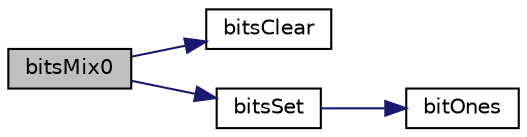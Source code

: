 digraph "bitsMix0"
{
  edge [fontname="Helvetica",fontsize="10",labelfontname="Helvetica",labelfontsize="10"];
  node [fontname="Helvetica",fontsize="10",shape=record];
  rankdir="LR";
  Node28 [label="bitsMix0",height=0.2,width=0.4,color="black", fillcolor="grey75", style="filled", fontcolor="black"];
  Node28 -> Node29 [color="midnightblue",fontsize="10",style="solid",fontname="Helvetica"];
  Node29 [label="bitsClear",height=0.2,width=0.4,color="black", fillcolor="white", style="filled",URL="$d6/d93/generic__util_8h.html#a28f124a035283e6dedc943cfa313569b"];
  Node28 -> Node30 [color="midnightblue",fontsize="10",style="solid",fontname="Helvetica"];
  Node30 [label="bitsSet",height=0.2,width=0.4,color="black", fillcolor="white", style="filled",URL="$d6/d93/generic__util_8h.html#ae359bbb261d1e7657dcb5199837fc9ce"];
  Node30 -> Node31 [color="midnightblue",fontsize="10",style="solid",fontname="Helvetica"];
  Node31 [label="bitOnes",height=0.2,width=0.4,color="black", fillcolor="white", style="filled",URL="$d6/d93/generic__util_8h.html#a822750373ef9e17db637149994344b53"];
}
